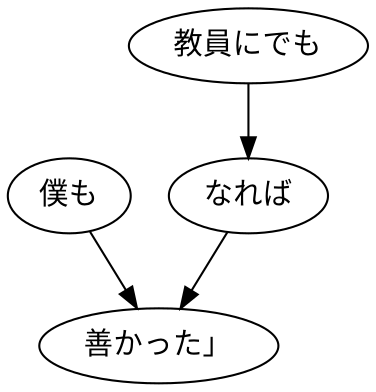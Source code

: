 digraph graph2332 {
	node0 [label="僕も"];
	node1 [label="教員にでも"];
	node2 [label="なれば"];
	node3 [label="善かった」"];
	node0 -> node3;
	node1 -> node2;
	node2 -> node3;
}
